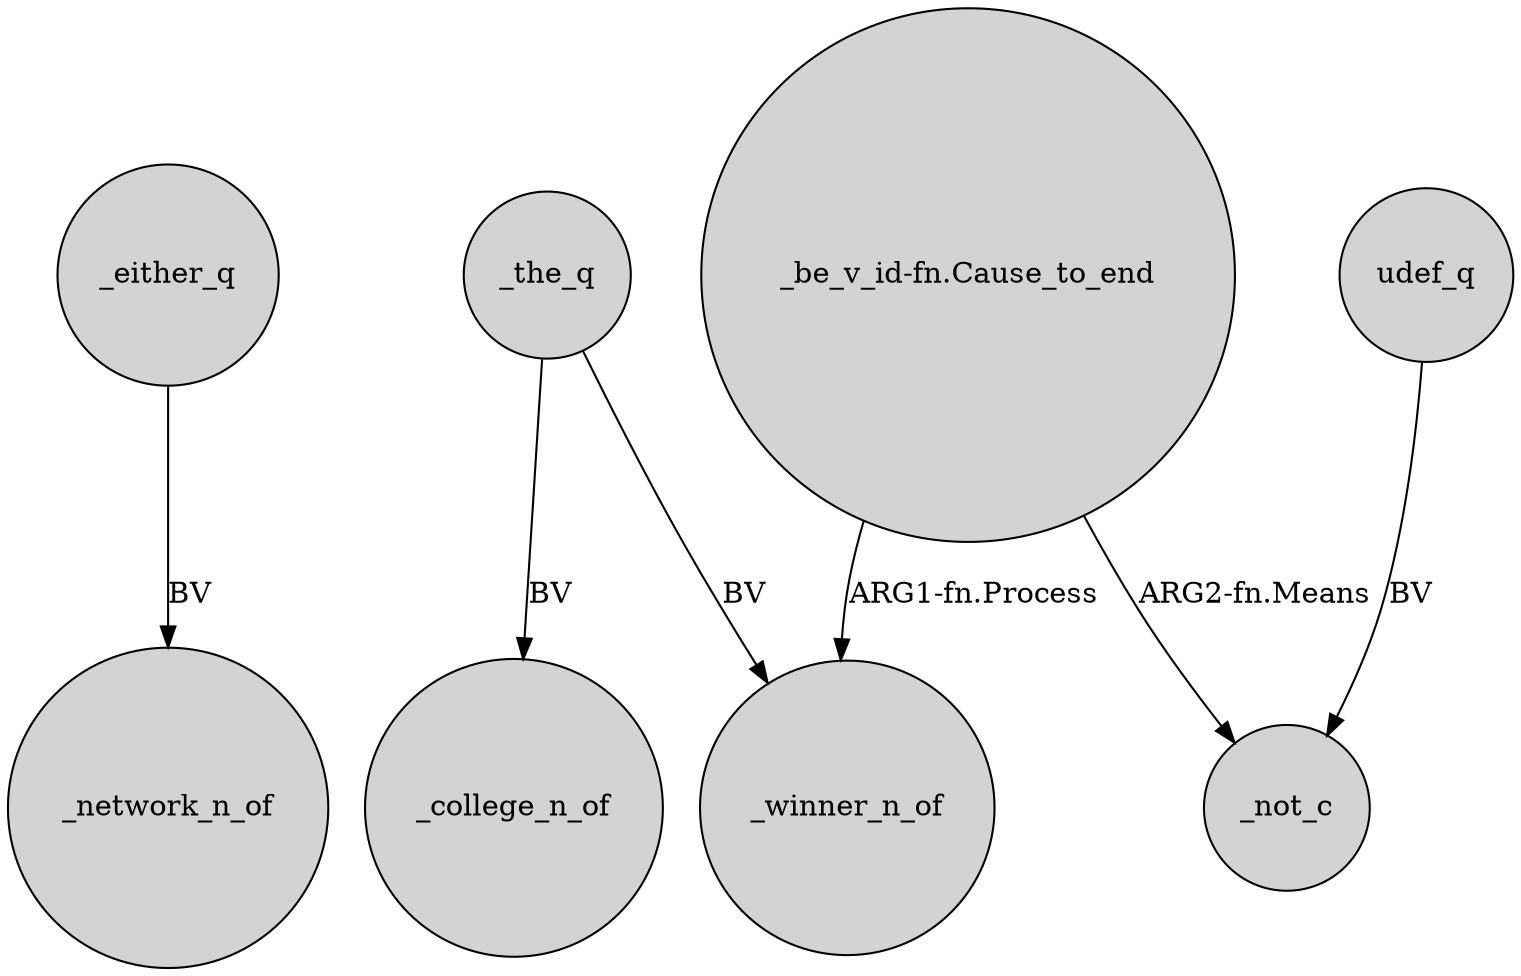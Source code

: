 digraph {
	node [shape=circle style=filled]
	_either_q -> _network_n_of [label=BV]
	"_be_v_id-fn.Cause_to_end" -> _winner_n_of [label="ARG1-fn.Process"]
	_the_q -> _college_n_of [label=BV]
	"_be_v_id-fn.Cause_to_end" -> _not_c [label="ARG2-fn.Means"]
	udef_q -> _not_c [label=BV]
	_the_q -> _winner_n_of [label=BV]
}
